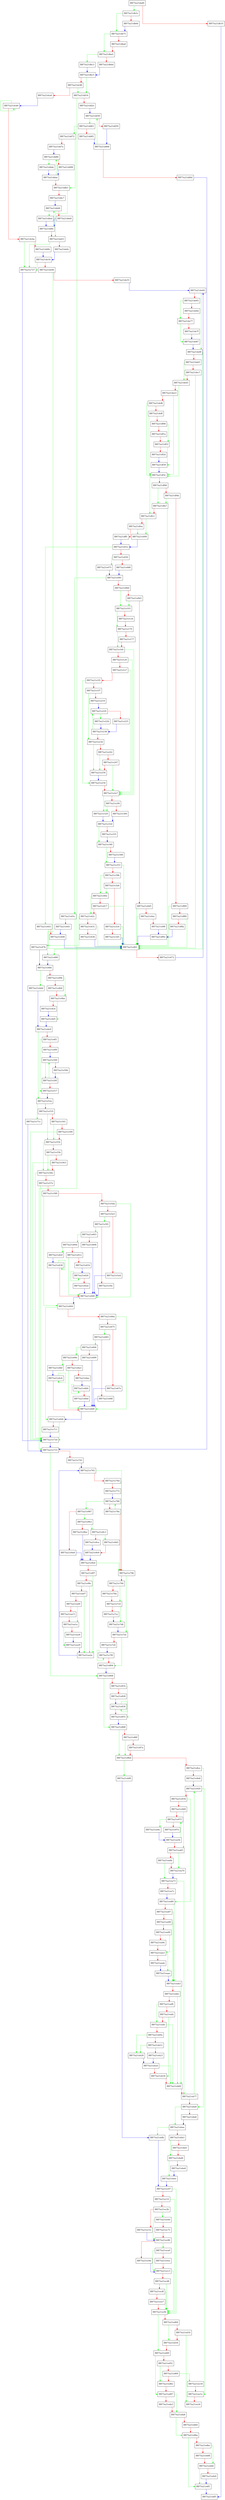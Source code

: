 digraph siga_cksig_impl {
  node [shape="box"];
  graph [splines=ortho];
  BB75a21dad0 -> BB75a21db3c [color="green"];
  BB75a21dad0 -> BB75a21db35 [color="red"];
  BB75a21db35 -> BB75a21edf5 [color="blue"];
  BB75a21db3c -> BB75a21db75 [color="green"];
  BB75a21db3c -> BB75a21db6d [color="red"];
  BB75a21db6d -> BB75a21db75 [color="blue"];
  BB75a21db75 -> BB75a21dba5 [color="green"];
  BB75a21db75 -> BB75a21dba0 [color="red"];
  BB75a21dba0 -> BB75a21dba5 [color="red"];
  BB75a21dba5 -> BB75a21dbc3 [color="green"];
  BB75a21dba5 -> BB75a21dbbd [color="red"];
  BB75a21dbbd -> BB75a21dbc5 [color="blue"];
  BB75a21dbc3 -> BB75a21dbc5 [color="blue"];
  BB75a21dbc5 -> BB75a21dd16 [color="green"];
  BB75a21dbc5 -> BB75a21dc98 [color="red"];
  BB75a21dc98 -> BB75a21dd16 [color="green"];
  BB75a21dc98 -> BB75a21dca0 [color="red"];
  BB75a21dca0 -> BB75a21dcb0 [color="blue"];
  BB75a21dcb0 -> BB75a21dcb0 [color="green"];
  BB75a21dcb0 -> BB75a21dcba [color="red"];
  BB75a21dcba -> BB75a21e727 [color="green"];
  BB75a21dcba -> BB75a21dd0b [color="red"];
  BB75a21dd0b -> BB75a21de16 [color="blue"];
  BB75a21dd16 -> BB75a21e733 [color="green"];
  BB75a21dd16 -> BB75a21dd2e [color="red"];
  BB75a21dd2e -> BB75a21dd30 [color="blue"];
  BB75a21dd30 -> BB75a21dd63 [color="green"];
  BB75a21dd30 -> BB75a21dd50 [color="red"];
  BB75a21dd50 -> BB75a21dd68 [color="blue"];
  BB75a21dd63 -> BB75a21dd72 [color="green"];
  BB75a21dd63 -> BB75a21dd65 [color="red"];
  BB75a21dd65 -> BB75a21dd68 [color="blue"];
  BB75a21dd68 -> BB75a21dd30 [color="green"];
  BB75a21dd68 -> BB75a21dd6d [color="red"];
  BB75a21dd6d -> BB75a21e733 [color="blue"];
  BB75a21dd72 -> BB75a21ddb3 [color="green"];
  BB75a21dd72 -> BB75a21dd7a [color="red"];
  BB75a21dd7a -> BB75a21dd80 [color="blue"];
  BB75a21dd80 -> BB75a21ddab [color="green"];
  BB75a21dd80 -> BB75a21dd98 [color="red"];
  BB75a21dd98 -> BB75a21ddae [color="blue"];
  BB75a21ddab -> BB75a21ddae [color="blue"];
  BB75a21ddae -> BB75a21dd80 [color="green"];
  BB75a21ddae -> BB75a21ddb3 [color="red"];
  BB75a21ddb3 -> BB75a21de03 [color="green"];
  BB75a21ddb3 -> BB75a21ddc7 [color="red"];
  BB75a21ddc7 -> BB75a21ddd0 [color="blue"];
  BB75a21ddd0 -> BB75a21dded [color="green"];
  BB75a21ddd0 -> BB75a21dde8 [color="red"];
  BB75a21dde8 -> BB75a21ddfe [color="blue"];
  BB75a21dded -> BB75a21ddfe [color="blue"];
  BB75a21ddfe -> BB75a21ddd0 [color="green"];
  BB75a21ddfe -> BB75a21de03 [color="red"];
  BB75a21de03 -> BB75a21e727 [color="green"];
  BB75a21de03 -> BB75a21de0c [color="red"];
  BB75a21de0c -> BB75a21de16 [color="blue"];
  BB75a21de16 -> BB75a21e727 [color="green"];
  BB75a21de16 -> BB75a21de46 [color="red"];
  BB75a21de46 -> BB75a21e489 [color="green"];
  BB75a21de46 -> BB75a21de55 [color="red"];
  BB75a21de55 -> BB75a21de60 [color="blue"];
  BB75a21de60 -> BB75a21de8f [color="green"];
  BB75a21de60 -> BB75a21de65 [color="red"];
  BB75a21de65 -> BB75a21de77 [color="green"];
  BB75a21de65 -> BB75a21de6e [color="red"];
  BB75a21de6e -> BB75a21de77 [color="red"];
  BB75a21de77 -> BB75a21de87 [color="green"];
  BB75a21de77 -> BB75a21de7f [color="red"];
  BB75a21de7f -> BB75a21de87 [color="blue"];
  BB75a21de87 -> BB75a21de8f [color="blue"];
  BB75a21de8f -> BB75a21e461 [color="green"];
  BB75a21de8f -> BB75a21deb5 [color="red"];
  BB75a21deb5 -> BB75a21ded3 [color="green"];
  BB75a21deb5 -> BB75a21dec7 [color="red"];
  BB75a21dec7 -> BB75a21e461 [color="green"];
  BB75a21dec7 -> BB75a21ded3 [color="red"];
  BB75a21ded3 -> BB75a21df3c [color="green"];
  BB75a21ded3 -> BB75a21dee3 [color="red"];
  BB75a21dee3 -> BB75a21df3c [color="green"];
  BB75a21dee3 -> BB75a21def6 [color="red"];
  BB75a21def6 -> BB75a21df3c [color="green"];
  BB75a21def6 -> BB75a21deff [color="red"];
  BB75a21deff -> BB75a21df3c [color="green"];
  BB75a21deff -> BB75a21df08 [color="red"];
  BB75a21df08 -> BB75a21df1f [color="green"];
  BB75a21df08 -> BB75a21df1a [color="red"];
  BB75a21df1a -> BB75a21df1f [color="red"];
  BB75a21df1f -> BB75a21df30 [color="green"];
  BB75a21df1f -> BB75a21df2d [color="red"];
  BB75a21df2d -> BB75a21df30 [color="blue"];
  BB75a21df30 -> BB75a21df3c [color="blue"];
  BB75a21df3c -> BB75a21dfc1 [color="green"];
  BB75a21df3c -> BB75a21df46 [color="red"];
  BB75a21df46 -> BB75a21dfa7 [color="green"];
  BB75a21df46 -> BB75a21df4b [color="red"];
  BB75a21df4b -> BB75a21dfa7 [color="green"];
  BB75a21df4b -> BB75a21df69 [color="red"];
  BB75a21df69 -> BB75a21e461 [color="green"];
  BB75a21df69 -> BB75a21df80 [color="red"];
  BB75a21df80 -> BB75a21e461 [color="green"];
  BB75a21df80 -> BB75a21df8a [color="red"];
  BB75a21df8a -> BB75a21df92 [color="blue"];
  BB75a21df92 -> BB75a21e461 [color="blue"];
  BB75a21dfa7 -> BB75a21e461 [color="green"];
  BB75a21dfa7 -> BB75a21dfc1 [color="red"];
  BB75a21dfc1 -> BB75a21e009 [color="green"];
  BB75a21dfc1 -> BB75a21dfea [color="red"];
  BB75a21dfea -> BB75a21e009 [color="green"];
  BB75a21dfea -> BB75a21dff1 [color="red"];
  BB75a21dff1 -> BB75a21e01e [color="blue"];
  BB75a21e009 -> BB75a21e01e [color="blue"];
  BB75a21e01e -> BB75a21e443 [color="green"];
  BB75a21e01e -> BB75a21e050 [color="red"];
  BB75a21e050 -> BB75a21e075 [color="green"];
  BB75a21e050 -> BB75a21e068 [color="red"];
  BB75a21e068 -> BB75a21e081 [color="blue"];
  BB75a21e075 -> BB75a21e081 [color="blue"];
  BB75a21e081 -> BB75a21e43c [color="green"];
  BB75a21e081 -> BB75a21e0b0 [color="red"];
  BB75a21e0b0 -> BB75a21e103 [color="green"];
  BB75a21e0b0 -> BB75a21e0b5 [color="red"];
  BB75a21e0b5 -> BB75a21e103 [color="green"];
  BB75a21e0b5 -> BB75a21e0d5 [color="red"];
  BB75a21e0d5 -> BB75a21e461 [color="green"];
  BB75a21e0d5 -> BB75a21e0ec [color="red"];
  BB75a21e0ec -> BB75a21e461 [color="green"];
  BB75a21e0ec -> BB75a21e0f6 [color="red"];
  BB75a21e0f6 -> BB75a21df92 [color="blue"];
  BB75a21e103 -> BB75a21e170 [color="green"];
  BB75a21e103 -> BB75a21e124 [color="red"];
  BB75a21e124 -> BB75a21e170 [color="red"];
  BB75a21e170 -> BB75a21e1b9 [color="green"];
  BB75a21e170 -> BB75a21e177 [color="red"];
  BB75a21e177 -> BB75a21e1b9 [color="red"];
  BB75a21e1b9 -> BB75a21e2e7 [color="green"];
  BB75a21e1b9 -> BB75a21e1c6 [color="red"];
  BB75a21e1c6 -> BB75a21e2e7 [color="green"];
  BB75a21e1c6 -> BB75a21e1e7 [color="red"];
  BB75a21e1e7 -> BB75a21e2e7 [color="green"];
  BB75a21e1e7 -> BB75a21e1f2 [color="red"];
  BB75a21e1f2 -> BB75a21e254 [color="green"];
  BB75a21e1f2 -> BB75a21e1f7 [color="red"];
  BB75a21e1f7 -> BB75a21e23d [color="green"];
  BB75a21e1f7 -> BB75a21e219 [color="red"];
  BB75a21e219 -> BB75a21e220 [color="blue"];
  BB75a21e220 -> BB75a21e22b [color="green"];
  BB75a21e220 -> BB75a21e225 [color="red"];
  BB75a21e225 -> BB75a21e238 [color="blue"];
  BB75a21e22b -> BB75a21e238 [color="blue"];
  BB75a21e238 -> BB75a21e220 [color="green"];
  BB75a21e238 -> BB75a21e23d [color="red"];
  BB75a21e23d -> BB75a21e250 [color="green"];
  BB75a21e23d -> BB75a21e242 [color="red"];
  BB75a21e242 -> BB75a21e250 [color="green"];
  BB75a21e242 -> BB75a21e247 [color="red"];
  BB75a21e247 -> BB75a21e2e7 [color="green"];
  BB75a21e247 -> BB75a21e250 [color="red"];
  BB75a21e250 -> BB75a21e254 [color="blue"];
  BB75a21e254 -> BB75a21e2e7 [color="red"];
  BB75a21e2e7 -> BB75a21e329 [color="green"];
  BB75a21e2e7 -> BB75a21e2f4 [color="red"];
  BB75a21e2f4 -> BB75a21e329 [color="green"];
  BB75a21e2f4 -> BB75a21e300 [color="red"];
  BB75a21e300 -> BB75a21e32d [color="blue"];
  BB75a21e329 -> BB75a21e32d [color="blue"];
  BB75a21e32d -> BB75a21e340 [color="green"];
  BB75a21e32d -> BB75a21e335 [color="red"];
  BB75a21e335 -> BB75a21e340 [color="blue"];
  BB75a21e340 -> BB75a21e353 [color="green"];
  BB75a21e340 -> BB75a21e348 [color="red"];
  BB75a21e348 -> BB75a21e353 [color="blue"];
  BB75a21e353 -> BB75a21e461 [color="green"];
  BB75a21e353 -> BB75a21e39b [color="red"];
  BB75a21e39b -> BB75a21e40e [color="green"];
  BB75a21e39b -> BB75a21e3a4 [color="red"];
  BB75a21e3a4 -> BB75a21e40e [color="green"];
  BB75a21e3a4 -> BB75a21e3c4 [color="red"];
  BB75a21e3c4 -> BB75a21e461 [color="green"];
  BB75a21e3c4 -> BB75a21e3d1 [color="red"];
  BB75a21e3d1 -> BB75a21e461 [color="blue"];
  BB75a21e40e -> BB75a21e42c [color="green"];
  BB75a21e40e -> BB75a21e417 [color="red"];
  BB75a21e417 -> BB75a21e461 [color="green"];
  BB75a21e417 -> BB75a21e42c [color="red"];
  BB75a21e42c -> BB75a21e47b [color="green"];
  BB75a21e42c -> BB75a21e431 [color="red"];
  BB75a21e431 -> BB75a21e461 [color="green"];
  BB75a21e431 -> BB75a21e436 [color="red"];
  BB75a21e436 -> BB75a21e461 [color="blue"];
  BB75a21e43c -> BB75a21e461 [color="green"];
  BB75a21e43c -> BB75a21e441 [color="red"];
  BB75a21e441 -> BB75a21e448 [color="blue"];
  BB75a21e443 -> BB75a21e461 [color="green"];
  BB75a21e443 -> BB75a21e448 [color="red"];
  BB75a21e448 -> BB75a21e461 [color="blue"];
  BB75a21e461 -> BB75a21e489 [color="green"];
  BB75a21e461 -> BB75a21e472 [color="red"];
  BB75a21e472 -> BB75a21de60 [color="blue"];
  BB75a21e47b -> BB75a21e48e [color="blue"];
  BB75a21e489 -> BB75a21e48e [color="blue"];
  BB75a21e48e -> BB75a21e4dd [color="green"];
  BB75a21e48e -> BB75a21e49b [color="red"];
  BB75a21e49b -> BB75a21e4be [color="green"];
  BB75a21e49b -> BB75a21e4b9 [color="red"];
  BB75a21e4b9 -> BB75a21e4be [color="red"];
  BB75a21e4be -> BB75a21e4d5 [color="green"];
  BB75a21e4be -> BB75a21e4cd [color="red"];
  BB75a21e4cd -> BB75a21e4d5 [color="blue"];
  BB75a21e4d5 -> BB75a21e4e9 [color="blue"];
  BB75a21e4dd -> BB75a21e4e9 [color="blue"];
  BB75a21e4e9 -> BB75a21e52a [color="green"];
  BB75a21e4e9 -> BB75a21e4f1 [color="red"];
  BB75a21e4f1 -> BB75a21e517 [color="green"];
  BB75a21e4f1 -> BB75a21e4f9 [color="red"];
  BB75a21e4f9 -> BB75a21e500 [color="blue"];
  BB75a21e500 -> BB75a21e50f [color="green"];
  BB75a21e500 -> BB75a21e50b [color="red"];
  BB75a21e50b -> BB75a21e50f [color="blue"];
  BB75a21e50f -> BB75a21e500 [color="green"];
  BB75a21e50f -> BB75a21e517 [color="red"];
  BB75a21e517 -> BB75a21e52a [color="blue"];
  BB75a21e52a -> BB75a21e71c [color="green"];
  BB75a21e52a -> BB75a21e535 [color="red"];
  BB75a21e535 -> BB75a21e554 [color="green"];
  BB75a21e535 -> BB75a21e541 [color="red"];
  BB75a21e541 -> BB75a21e554 [color="green"];
  BB75a21e541 -> BB75a21e549 [color="red"];
  BB75a21e549 -> BB75a21e72d [color="green"];
  BB75a21e549 -> BB75a21e554 [color="red"];
  BB75a21e554 -> BB75a21e56e [color="green"];
  BB75a21e554 -> BB75a21e55b [color="red"];
  BB75a21e55b -> BB75a21e56e [color="green"];
  BB75a21e55b -> BB75a21e563 [color="red"];
  BB75a21e563 -> BB75a21e72d [color="green"];
  BB75a21e563 -> BB75a21e56e [color="red"];
  BB75a21e56e -> BB75a21e72d [color="green"];
  BB75a21e56e -> BB75a21e57e [color="red"];
  BB75a21e57e -> BB75a21e72d [color="green"];
  BB75a21e57e -> BB75a21e589 [color="red"];
  BB75a21e589 -> BB75a21e644 [color="green"];
  BB75a21e589 -> BB75a21e5da [color="red"];
  BB75a21e5da -> BB75a21e640 [color="green"];
  BB75a21e5da -> BB75a21e5e5 [color="red"];
  BB75a21e5e5 -> BB75a21e5f2 [color="green"];
  BB75a21e5e5 -> BB75a21e5ed [color="red"];
  BB75a21e5ed -> BB75a21e640 [color="blue"];
  BB75a21e5f2 -> BB75a21e603 [color="green"];
  BB75a21e5f2 -> BB75a21e5fe [color="red"];
  BB75a21e5fe -> BB75a21e640 [color="blue"];
  BB75a21e603 -> BB75a21e60d [color="green"];
  BB75a21e603 -> BB75a21e608 [color="red"];
  BB75a21e608 -> BB75a21e640 [color="blue"];
  BB75a21e60d -> BB75a21e62f [color="green"];
  BB75a21e60d -> BB75a21e612 [color="red"];
  BB75a21e612 -> BB75a21e640 [color="green"];
  BB75a21e612 -> BB75a21e61b [color="red"];
  BB75a21e61b -> BB75a21e620 [color="blue"];
  BB75a21e620 -> BB75a21e620 [color="green"];
  BB75a21e620 -> BB75a21e62d [color="red"];
  BB75a21e62d -> BB75a21e640 [color="blue"];
  BB75a21e62f -> BB75a21e636 [color="blue"];
  BB75a21e636 -> BB75a21e636 [color="green"];
  BB75a21e636 -> BB75a21e640 [color="red"];
  BB75a21e640 -> BB75a21e644 [color="blue"];
  BB75a21e644 -> BB75a21e6d4 [color="green"];
  BB75a21e644 -> BB75a21e66a [color="red"];
  BB75a21e66a -> BB75a21e6d0 [color="green"];
  BB75a21e66a -> BB75a21e675 [color="red"];
  BB75a21e675 -> BB75a21e683 [color="green"];
  BB75a21e675 -> BB75a21e67e [color="red"];
  BB75a21e67e -> BB75a21e6d0 [color="blue"];
  BB75a21e683 -> BB75a21e694 [color="green"];
  BB75a21e683 -> BB75a21e68f [color="red"];
  BB75a21e68f -> BB75a21e6d0 [color="blue"];
  BB75a21e694 -> BB75a21e69e [color="green"];
  BB75a21e694 -> BB75a21e699 [color="red"];
  BB75a21e699 -> BB75a21e6d0 [color="blue"];
  BB75a21e69e -> BB75a21e6bf [color="green"];
  BB75a21e69e -> BB75a21e6a3 [color="red"];
  BB75a21e6a3 -> BB75a21e6d0 [color="green"];
  BB75a21e6a3 -> BB75a21e6ac [color="red"];
  BB75a21e6ac -> BB75a21e6b0 [color="blue"];
  BB75a21e6b0 -> BB75a21e6b0 [color="green"];
  BB75a21e6b0 -> BB75a21e6bd [color="red"];
  BB75a21e6bd -> BB75a21e6d0 [color="blue"];
  BB75a21e6bf -> BB75a21e6c6 [color="blue"];
  BB75a21e6c6 -> BB75a21e6c6 [color="green"];
  BB75a21e6c6 -> BB75a21e6d0 [color="red"];
  BB75a21e6d0 -> BB75a21e6d4 [color="blue"];
  BB75a21e6d4 -> BB75a21e72d [color="green"];
  BB75a21e6d4 -> BB75a21e711 [color="red"];
  BB75a21e711 -> BB75a21e72d [color="blue"];
  BB75a21e71c -> BB75a21e733 [color="blue"];
  BB75a21e727 -> BB75a21e72d [color="blue"];
  BB75a21e72d -> BB75a21e733 [color="blue"];
  BB75a21e733 -> BB75a21e808 [color="green"];
  BB75a21e733 -> BB75a21e743 [color="red"];
  BB75a21e743 -> BB75a21e765 [color="blue"];
  BB75a21e765 -> BB75a21e796 [color="green"];
  BB75a21e765 -> BB75a21e76d [color="red"];
  BB75a21e76d -> BB75a21e796 [color="green"];
  BB75a21e76d -> BB75a21e772 [color="red"];
  BB75a21e772 -> BB75a21e780 [color="blue"];
  BB75a21e780 -> BB75a21e987 [color="green"];
  BB75a21e780 -> BB75a21e78a [color="red"];
  BB75a21e78a -> BB75a21e780 [color="green"];
  BB75a21e78a -> BB75a21e796 [color="red"];
  BB75a21e796 -> BB75a21e7dc [color="green"];
  BB75a21e796 -> BB75a21e79d [color="red"];
  BB75a21e79d -> BB75a21e7c0 [color="green"];
  BB75a21e79d -> BB75a21e7bb [color="red"];
  BB75a21e7bb -> BB75a21e7c0 [color="red"];
  BB75a21e7c0 -> BB75a21e7d6 [color="green"];
  BB75a21e7c0 -> BB75a21e7ce [color="red"];
  BB75a21e7ce -> BB75a21e7d6 [color="blue"];
  BB75a21e7d6 -> BB75a21e7dc [color="blue"];
  BB75a21e7dc -> BB75a21e804 [color="green"];
  BB75a21e7dc -> BB75a21e7e4 [color="red"];
  BB75a21e7e4 -> BB75a21e7f0 [color="blue"];
  BB75a21e7f0 -> BB75a21e7f0 [color="green"];
  BB75a21e7f0 -> BB75a21e804 [color="red"];
  BB75a21e804 -> BB75a21e808 [color="blue"];
  BB75a21e808 -> BB75a21e868 [color="green"];
  BB75a21e808 -> BB75a21e81b [color="red"];
  BB75a21e81b -> BB75a21e855 [color="green"];
  BB75a21e81b -> BB75a21e828 [color="red"];
  BB75a21e828 -> BB75a21e830 [color="blue"];
  BB75a21e830 -> BB75a21e830 [color="green"];
  BB75a21e830 -> BB75a21e855 [color="red"];
  BB75a21e855 -> BB75a21e868 [color="blue"];
  BB75a21e868 -> BB75a21e8bd [color="green"];
  BB75a21e868 -> BB75a21e86f [color="red"];
  BB75a21e86f -> BB75a21e8bd [color="green"];
  BB75a21e86f -> BB75a21e87a [color="red"];
  BB75a21e87a -> BB75a21e8bd [color="red"];
  BB75a21e8bd -> BB75a21ebf6 [color="green"];
  BB75a21e8bd -> BB75a21e8ce [color="red"];
  BB75a21e8ce -> BB75a21eba0 [color="green"];
  BB75a21e8ce -> BB75a21e8e8 [color="red"];
  BB75a21e8e8 -> BB75a21e920 [color="blue"];
  BB75a21e920 -> BB75a21ee1e [color="green"];
  BB75a21e920 -> BB75a21e934 [color="red"];
  BB75a21e934 -> BB75a21ea80 [color="green"];
  BB75a21e934 -> BB75a21e949 [color="red"];
  BB75a21e949 -> BB75a21ea65 [color="green"];
  BB75a21e949 -> BB75a21e975 [color="red"];
  BB75a21e975 -> BB75a21ea4e [color="green"];
  BB75a21e975 -> BB75a21e97e [color="red"];
  BB75a21e97e -> BB75a21ea5b [color="blue"];
  BB75a21e987 -> BB75a21e9b3 [color="green"];
  BB75a21e987 -> BB75a21e9a9 [color="red"];
  BB75a21e9a9 -> BB75a21e9ed [color="blue"];
  BB75a21e9b3 -> BB75a21e9c3 [color="green"];
  BB75a21e9b3 -> BB75a21e9ba [color="red"];
  BB75a21e9ba -> BB75a21e9ed [color="blue"];
  BB75a21e9c3 -> BB75a21e9d3 [color="green"];
  BB75a21e9c3 -> BB75a21e9ca [color="red"];
  BB75a21e9ca -> BB75a21e9e9 [color="blue"];
  BB75a21e9d3 -> BB75a21e9e9 [color="red"];
  BB75a21e9e9 -> BB75a21e9ed [color="blue"];
  BB75a21e9ed -> BB75a21e796 [color="green"];
  BB75a21e9ed -> BB75a21e9f7 [color="red"];
  BB75a21e9f7 -> BB75a21ea2e [color="green"];
  BB75a21e9f7 -> BB75a21e9fe [color="red"];
  BB75a21e9fe -> BB75a21ea2e [color="green"];
  BB75a21e9fe -> BB75a21ea07 [color="red"];
  BB75a21ea07 -> BB75a21ea2e [color="green"];
  BB75a21ea07 -> BB75a21ea0f [color="red"];
  BB75a21ea0f -> BB75a21ea1a [color="green"];
  BB75a21ea0f -> BB75a21ea15 [color="red"];
  BB75a21ea15 -> BB75a21ea1a [color="red"];
  BB75a21ea1a -> BB75a21ea29 [color="green"];
  BB75a21ea1a -> BB75a21ea26 [color="red"];
  BB75a21ea26 -> BB75a21ea29 [color="blue"];
  BB75a21ea29 -> BB75a21ea2e [color="blue"];
  BB75a21ea2e -> BB75a21e765 [color="blue"];
  BB75a21ea4e -> BB75a21ea5b [color="blue"];
  BB75a21ea5b -> BB75a21e975 [color="green"];
  BB75a21ea5b -> BB75a21ea65 [color="red"];
  BB75a21ea65 -> BB75a21ea70 [color="green"];
  BB75a21ea65 -> BB75a21ea6b [color="red"];
  BB75a21ea6b -> BB75a21ea73 [color="green"];
  BB75a21ea6b -> BB75a21ea70 [color="red"];
  BB75a21ea70 -> BB75a21ea73 [color="blue"];
  BB75a21ea73 -> BB75a21eb77 [color="green"];
  BB75a21ea73 -> BB75a21ea7c [color="red"];
  BB75a21ea7c -> BB75a21ea80 [color="blue"];
  BB75a21ea80 -> BB75a21eab3 [color="green"];
  BB75a21ea80 -> BB75a21ea87 [color="red"];
  BB75a21ea87 -> BB75a21eab3 [color="green"];
  BB75a21ea87 -> BB75a21ea90 [color="red"];
  BB75a21ea90 -> BB75a21eab3 [color="green"];
  BB75a21ea90 -> BB75a21ea99 [color="red"];
  BB75a21ea99 -> BB75a21eaa3 [color="green"];
  BB75a21ea99 -> BB75a21ea9e [color="red"];
  BB75a21ea9e -> BB75a21eaa3 [color="red"];
  BB75a21eaa3 -> BB75a21eaae [color="green"];
  BB75a21eaa3 -> BB75a21eaab [color="red"];
  BB75a21eaab -> BB75a21eaae [color="blue"];
  BB75a21eaae -> BB75a21eab3 [color="blue"];
  BB75a21eab3 -> BB75a21eb69 [color="green"];
  BB75a21eab3 -> BB75a21eabe [color="red"];
  BB75a21eabe -> BB75a21eb69 [color="green"];
  BB75a21eabe -> BB75a21eaf6 [color="red"];
  BB75a21eaf6 -> BB75a21eafe [color="green"];
  BB75a21eaf6 -> BB75a21eafa [color="red"];
  BB75a21eafa -> BB75a21eb34 [color="green"];
  BB75a21eafa -> BB75a21eafe [color="red"];
  BB75a21eafe -> BB75a21eb69 [color="green"];
  BB75a21eafe -> BB75a21eb0a [color="red"];
  BB75a21eb0a -> BB75a21eb29 [color="green"];
  BB75a21eb0a -> BB75a21eb12 [color="red"];
  BB75a21eb12 -> BB75a21eb29 [color="green"];
  BB75a21eb12 -> BB75a21eb23 [color="red"];
  BB75a21eb23 -> BB75a21eb2d [color="blue"];
  BB75a21eb29 -> BB75a21eb2d [color="blue"];
  BB75a21eb2d -> BB75a21eb69 [color="green"];
  BB75a21eb2d -> BB75a21eb34 [color="red"];
  BB75a21eb34 -> BB75a21eb69 [color="red"];
  BB75a21eb69 -> BB75a21eb77 [color="red"];
  BB75a21eb77 -> BB75a21e920 [color="green"];
  BB75a21eb77 -> BB75a21eba0 [color="red"];
  BB75a21eba0 -> BB75a21ebaa [color="green"];
  BB75a21eba0 -> BB75a21eba6 [color="red"];
  BB75a21eba6 -> BB75a21ebaa [color="blue"];
  BB75a21ebaa -> BB75a21ebfb [color="green"];
  BB75a21ebaa -> BB75a21ebb3 [color="red"];
  BB75a21ebb3 -> BB75a21ebd6 [color="green"];
  BB75a21ebb3 -> BB75a21ebd1 [color="red"];
  BB75a21ebd1 -> BB75a21ebd6 [color="red"];
  BB75a21ebd6 -> BB75a21ebee [color="green"];
  BB75a21ebd6 -> BB75a21ebe6 [color="red"];
  BB75a21ebe6 -> BB75a21ebee [color="blue"];
  BB75a21ebee -> BB75a21ec07 [color="blue"];
  BB75a21ebf6 -> BB75a21ebfb [color="blue"];
  BB75a21ebfb -> BB75a21ec07 [color="blue"];
  BB75a21ec07 -> BB75a21ecfb [color="green"];
  BB75a21ec07 -> BB75a21ec14 [color="red"];
  BB75a21ec14 -> BB75a21ecfb [color="green"];
  BB75a21ec14 -> BB75a21ec2b [color="red"];
  BB75a21ec2b -> BB75a21ec6d [color="green"];
  BB75a21ec2b -> BB75a21ec52 [color="red"];
  BB75a21ec52 -> BB75a21ec86 [color="blue"];
  BB75a21ec6d -> BB75a21ec86 [color="green"];
  BB75a21ec6d -> BB75a21ec75 [color="red"];
  BB75a21ec75 -> BB75a21ec86 [color="red"];
  BB75a21ec86 -> BB75a21eca9 [color="green"];
  BB75a21ec86 -> BB75a21ec8d [color="red"];
  BB75a21ec8d -> BB75a21ecc3 [color="blue"];
  BB75a21eca9 -> BB75a21ecc3 [color="green"];
  BB75a21eca9 -> BB75a21ecb2 [color="red"];
  BB75a21ecb2 -> BB75a21ecc3 [color="red"];
  BB75a21ecc3 -> BB75a21ecfb [color="green"];
  BB75a21ecc3 -> BB75a21ecd6 [color="red"];
  BB75a21ecd6 -> BB75a21ecfb [color="green"];
  BB75a21ecd6 -> BB75a21ecdf [color="red"];
  BB75a21ecdf -> BB75a21ecfb [color="green"];
  BB75a21ecdf -> BB75a21ece7 [color="red"];
  BB75a21ece7 -> BB75a21ecfb [color="red"];
  BB75a21ecfb -> BB75a21ed49 [color="green"];
  BB75a21ecfb -> BB75a21ed04 [color="red"];
  BB75a21ed04 -> BB75a21ed34 [color="green"];
  BB75a21ed04 -> BB75a21ed1b [color="red"];
  BB75a21ed1b -> BB75a21ee24 [color="green"];
  BB75a21ed1b -> BB75a21ed34 [color="red"];
  BB75a21ed34 -> BB75a21ed49 [color="red"];
  BB75a21ed49 -> BB75a21ed97 [color="green"];
  BB75a21ed49 -> BB75a21ed52 [color="red"];
  BB75a21ed52 -> BB75a21ed82 [color="green"];
  BB75a21ed52 -> BB75a21ed69 [color="red"];
  BB75a21ed69 -> BB75a21ee18 [color="green"];
  BB75a21ed69 -> BB75a21ed82 [color="red"];
  BB75a21ed82 -> BB75a21ed97 [color="red"];
  BB75a21ed97 -> BB75a21eda8 [color="green"];
  BB75a21ed97 -> BB75a21eda3 [color="red"];
  BB75a21eda3 -> BB75a21eda8 [color="red"];
  BB75a21eda8 -> BB75a21edba [color="green"];
  BB75a21eda8 -> BB75a21edb4 [color="red"];
  BB75a21edb4 -> BB75a21edba [color="red"];
  BB75a21edba -> BB75a21edf1 [color="green"];
  BB75a21edba -> BB75a21edbe [color="red"];
  BB75a21edbe -> BB75a21eddd [color="green"];
  BB75a21edbe -> BB75a21edd8 [color="red"];
  BB75a21edd8 -> BB75a21eddd [color="red"];
  BB75a21eddd -> BB75a21edf1 [color="green"];
  BB75a21eddd -> BB75a21ede9 [color="red"];
  BB75a21ede9 -> BB75a21edf1 [color="blue"];
  BB75a21edf1 -> BB75a21edf5 [color="blue"];
  BB75a21ee18 -> BB75a21ee1e [color="red"];
  BB75a21ee1e -> BB75a21ee24 [color="red"];
}